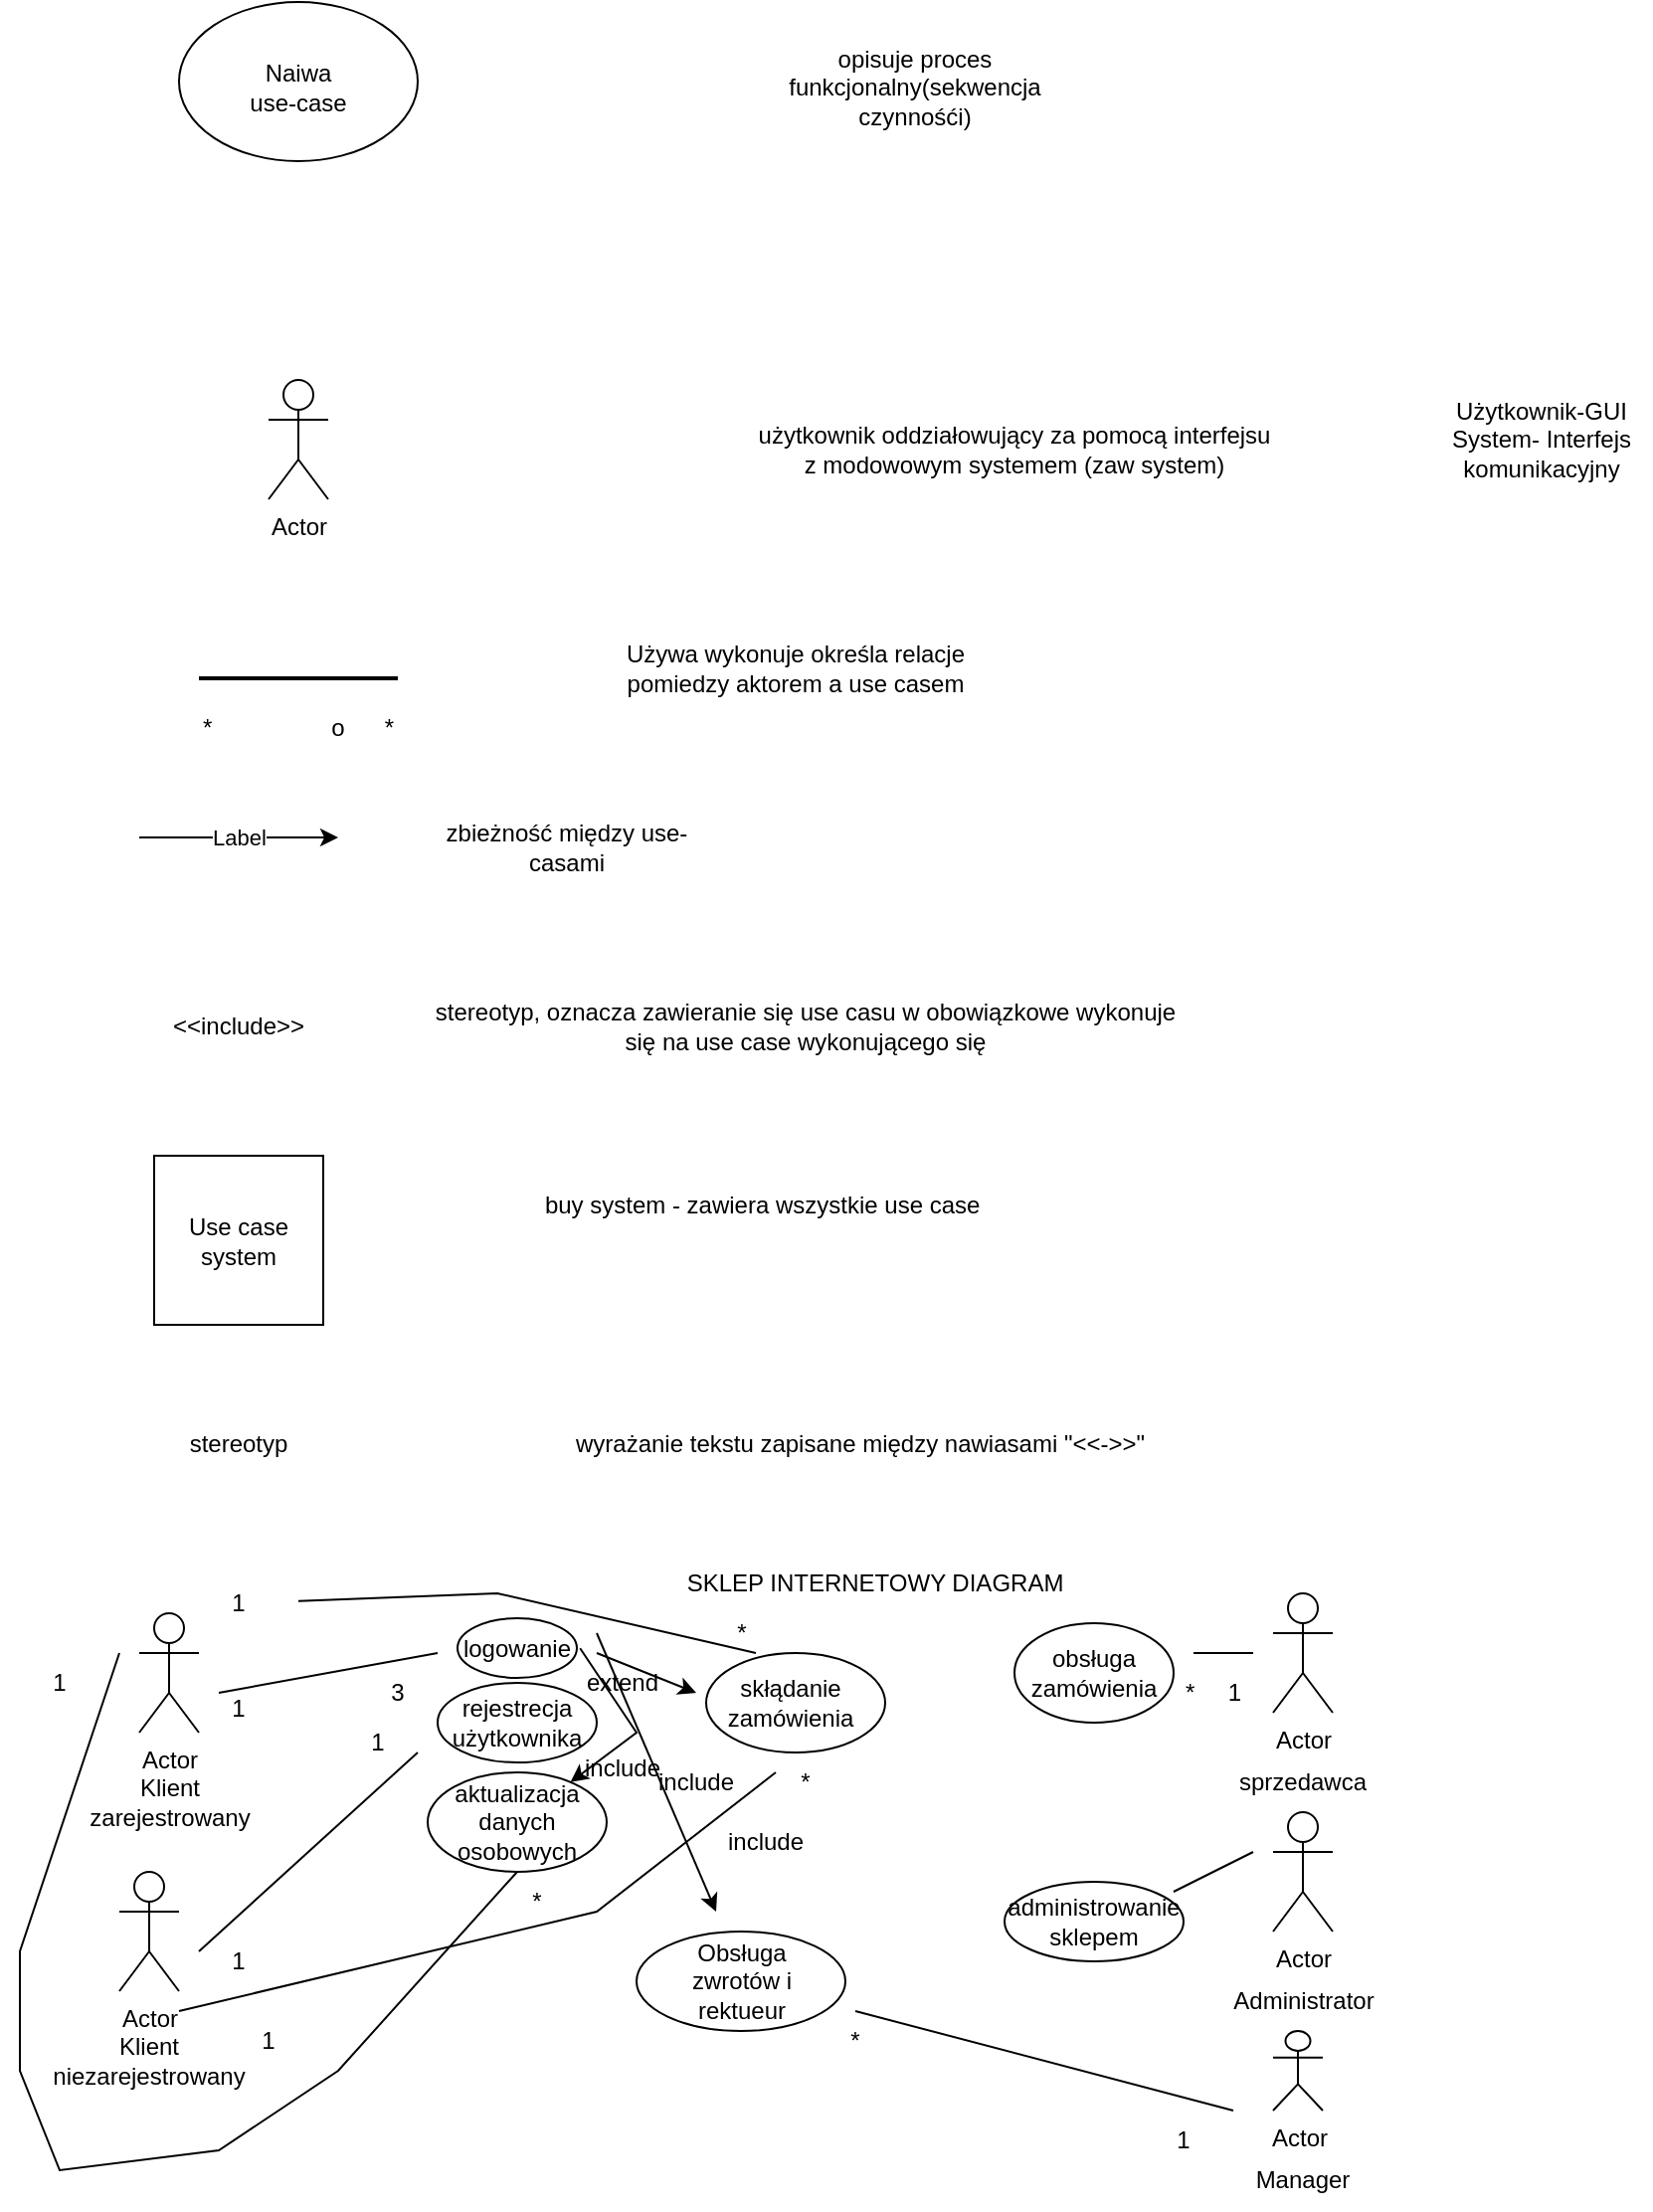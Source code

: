 <mxfile version="21.1.4" type="device">
  <diagram name="Strona-1" id="el2Ja97uhe5Jfx8_7PpY">
    <mxGraphModel dx="1010" dy="573" grid="1" gridSize="10" guides="1" tooltips="1" connect="1" arrows="1" fold="1" page="1" pageScale="1" pageWidth="827" pageHeight="1169" math="0" shadow="0">
      <root>
        <mxCell id="0" />
        <mxCell id="1" parent="0" />
        <mxCell id="UFB5PVYr48k-TYvRi-fI-1" value="" style="ellipse;whiteSpace=wrap;html=1;" vertex="1" parent="1">
          <mxGeometry x="90" y="40" width="120" height="80" as="geometry" />
        </mxCell>
        <mxCell id="UFB5PVYr48k-TYvRi-fI-3" value="opisuje proces funkcjonalny(sekwencja czynnośći)" style="text;html=1;strokeColor=none;fillColor=none;align=center;verticalAlign=middle;whiteSpace=wrap;rounded=0;" vertex="1" parent="1">
          <mxGeometry x="380" y="70" width="160" height="25" as="geometry" />
        </mxCell>
        <mxCell id="UFB5PVYr48k-TYvRi-fI-4" value="Naiwa use-case" style="text;html=1;strokeColor=none;fillColor=none;align=center;verticalAlign=middle;whiteSpace=wrap;rounded=0;" vertex="1" parent="1">
          <mxGeometry x="120" y="67.5" width="60" height="30" as="geometry" />
        </mxCell>
        <mxCell id="UFB5PVYr48k-TYvRi-fI-5" value="Actor" style="shape=umlActor;verticalLabelPosition=bottom;verticalAlign=top;html=1;outlineConnect=0;" vertex="1" parent="1">
          <mxGeometry x="135" y="230" width="30" height="60" as="geometry" />
        </mxCell>
        <mxCell id="UFB5PVYr48k-TYvRi-fI-6" value="użytkownik oddziałowujący za pomocą interfejsu z modowowym systemem (zaw system)" style="text;html=1;strokeColor=none;fillColor=none;align=center;verticalAlign=middle;whiteSpace=wrap;rounded=0;" vertex="1" parent="1">
          <mxGeometry x="380" y="250" width="260" height="30" as="geometry" />
        </mxCell>
        <mxCell id="UFB5PVYr48k-TYvRi-fI-7" value="Użytkownik-GUI&lt;br&gt;System- Interfejs komunikacyjny" style="text;html=1;strokeColor=none;fillColor=none;align=center;verticalAlign=middle;whiteSpace=wrap;rounded=0;" vertex="1" parent="1">
          <mxGeometry x="720" y="245" width="110" height="30" as="geometry" />
        </mxCell>
        <mxCell id="UFB5PVYr48k-TYvRi-fI-8" value="" style="shape=link;html=1;rounded=0;width=-1;" edge="1" parent="1">
          <mxGeometry width="100" relative="1" as="geometry">
            <mxPoint x="100" y="380" as="sourcePoint" />
            <mxPoint x="200" y="380" as="targetPoint" />
          </mxGeometry>
        </mxCell>
        <mxCell id="UFB5PVYr48k-TYvRi-fI-9" value="*&amp;nbsp; &amp;nbsp; &amp;nbsp; &amp;nbsp; &amp;nbsp; &amp;nbsp; &amp;nbsp; &amp;nbsp; &amp;nbsp; o&amp;nbsp; &amp;nbsp; &amp;nbsp; *" style="text;html=1;strokeColor=none;fillColor=none;align=center;verticalAlign=middle;whiteSpace=wrap;rounded=0;" vertex="1" parent="1">
          <mxGeometry x="100" y="390" width="100" height="30" as="geometry" />
        </mxCell>
        <mxCell id="UFB5PVYr48k-TYvRi-fI-10" value="Używa wykonuje określa relacje pomiedzy aktorem a use casem" style="text;html=1;strokeColor=none;fillColor=none;align=center;verticalAlign=middle;whiteSpace=wrap;rounded=0;" vertex="1" parent="1">
          <mxGeometry x="300" y="360" width="200" height="30" as="geometry" />
        </mxCell>
        <mxCell id="UFB5PVYr48k-TYvRi-fI-12" value="" style="endArrow=classic;html=1;rounded=0;" edge="1" parent="1">
          <mxGeometry relative="1" as="geometry">
            <mxPoint x="70" y="460" as="sourcePoint" />
            <mxPoint x="170" y="460" as="targetPoint" />
            <Array as="points">
              <mxPoint x="110" y="460" />
            </Array>
          </mxGeometry>
        </mxCell>
        <mxCell id="UFB5PVYr48k-TYvRi-fI-13" value="Label" style="edgeLabel;resizable=0;html=1;align=center;verticalAlign=middle;" connectable="0" vertex="1" parent="UFB5PVYr48k-TYvRi-fI-12">
          <mxGeometry relative="1" as="geometry" />
        </mxCell>
        <mxCell id="UFB5PVYr48k-TYvRi-fI-14" value="zbieżność między use-casami" style="text;html=1;strokeColor=none;fillColor=none;align=center;verticalAlign=middle;whiteSpace=wrap;rounded=0;" vertex="1" parent="1">
          <mxGeometry x="220" y="450" width="130" height="30" as="geometry" />
        </mxCell>
        <mxCell id="UFB5PVYr48k-TYvRi-fI-15" value="&amp;lt;&amp;lt;include&amp;gt;&amp;gt;" style="text;html=1;strokeColor=none;fillColor=none;align=center;verticalAlign=middle;whiteSpace=wrap;rounded=0;" vertex="1" parent="1">
          <mxGeometry x="90" y="540" width="60" height="30" as="geometry" />
        </mxCell>
        <mxCell id="UFB5PVYr48k-TYvRi-fI-16" value="stereotyp, oznacza zawieranie się use casu w obowiązkowe wykonuje się na use case wykonującego się" style="text;html=1;strokeColor=none;fillColor=none;align=center;verticalAlign=middle;whiteSpace=wrap;rounded=0;" vertex="1" parent="1">
          <mxGeometry x="210" y="540" width="390" height="30" as="geometry" />
        </mxCell>
        <mxCell id="UFB5PVYr48k-TYvRi-fI-17" value="" style="whiteSpace=wrap;html=1;aspect=fixed;" vertex="1" parent="1">
          <mxGeometry x="77.5" y="620" width="85" height="85" as="geometry" />
        </mxCell>
        <mxCell id="UFB5PVYr48k-TYvRi-fI-18" value="buy system - zawiera wszystkie use case&amp;nbsp;" style="text;html=1;strokeColor=none;fillColor=none;align=center;verticalAlign=middle;whiteSpace=wrap;rounded=0;" vertex="1" parent="1">
          <mxGeometry x="200" y="630" width="370" height="30" as="geometry" />
        </mxCell>
        <mxCell id="UFB5PVYr48k-TYvRi-fI-19" value="Use case system" style="text;html=1;strokeColor=none;fillColor=none;align=center;verticalAlign=middle;whiteSpace=wrap;rounded=0;" vertex="1" parent="1">
          <mxGeometry x="90" y="647.5" width="60" height="30" as="geometry" />
        </mxCell>
        <mxCell id="UFB5PVYr48k-TYvRi-fI-20" value="stereotyp" style="text;html=1;strokeColor=none;fillColor=none;align=center;verticalAlign=middle;whiteSpace=wrap;rounded=0;" vertex="1" parent="1">
          <mxGeometry x="90" y="750" width="60" height="30" as="geometry" />
        </mxCell>
        <mxCell id="UFB5PVYr48k-TYvRi-fI-21" value="wyrażanie tekstu zapisane między nawiasami &quot;&amp;lt;&amp;lt;-&amp;gt;&amp;gt;&quot;" style="text;html=1;strokeColor=none;fillColor=none;align=center;verticalAlign=middle;whiteSpace=wrap;rounded=0;" vertex="1" parent="1">
          <mxGeometry x="255" y="750" width="355" height="30" as="geometry" />
        </mxCell>
        <mxCell id="UFB5PVYr48k-TYvRi-fI-22" value="SKLEP INTERNETOWY DIAGRAM" style="text;html=1;strokeColor=none;fillColor=none;align=center;verticalAlign=middle;whiteSpace=wrap;rounded=0;" vertex="1" parent="1">
          <mxGeometry x="290" y="820" width="300" height="30" as="geometry" />
        </mxCell>
        <mxCell id="UFB5PVYr48k-TYvRi-fI-24" value="Actor" style="shape=umlActor;verticalLabelPosition=bottom;verticalAlign=top;html=1;outlineConnect=0;" vertex="1" parent="1">
          <mxGeometry x="70" y="850" width="30" height="60" as="geometry" />
        </mxCell>
        <mxCell id="UFB5PVYr48k-TYvRi-fI-25" value="Klient zarejestrowany" style="text;html=1;strokeColor=none;fillColor=none;align=center;verticalAlign=middle;whiteSpace=wrap;rounded=0;" vertex="1" parent="1">
          <mxGeometry x="37.5" y="930" width="95" height="30" as="geometry" />
        </mxCell>
        <mxCell id="UFB5PVYr48k-TYvRi-fI-26" value="Actor" style="shape=umlActor;verticalLabelPosition=bottom;verticalAlign=top;html=1;outlineConnect=0;" vertex="1" parent="1">
          <mxGeometry x="60" y="980" width="30" height="60" as="geometry" />
        </mxCell>
        <mxCell id="UFB5PVYr48k-TYvRi-fI-27" style="edgeStyle=orthogonalEdgeStyle;rounded=0;orthogonalLoop=1;jettySize=auto;html=1;exitX=0.5;exitY=1;exitDx=0;exitDy=0;" edge="1" parent="1" source="UFB5PVYr48k-TYvRi-fI-25" target="UFB5PVYr48k-TYvRi-fI-25">
          <mxGeometry relative="1" as="geometry" />
        </mxCell>
        <mxCell id="UFB5PVYr48k-TYvRi-fI-29" value="Klient niezarejestrowany" style="text;html=1;strokeColor=none;fillColor=none;align=center;verticalAlign=middle;whiteSpace=wrap;rounded=0;" vertex="1" parent="1">
          <mxGeometry x="30" y="1060" width="90" height="30" as="geometry" />
        </mxCell>
        <mxCell id="UFB5PVYr48k-TYvRi-fI-30" value="" style="ellipse;whiteSpace=wrap;html=1;" vertex="1" parent="1">
          <mxGeometry x="510" y="855" width="80" height="50" as="geometry" />
        </mxCell>
        <mxCell id="UFB5PVYr48k-TYvRi-fI-31" value="obsługa zamówienia" style="text;html=1;strokeColor=none;fillColor=none;align=center;verticalAlign=middle;whiteSpace=wrap;rounded=0;" vertex="1" parent="1">
          <mxGeometry x="520" y="865" width="60" height="30" as="geometry" />
        </mxCell>
        <mxCell id="UFB5PVYr48k-TYvRi-fI-32" value="Actor" style="shape=umlActor;verticalLabelPosition=bottom;verticalAlign=top;html=1;outlineConnect=0;" vertex="1" parent="1">
          <mxGeometry x="640" y="840" width="30" height="60" as="geometry" />
        </mxCell>
        <mxCell id="UFB5PVYr48k-TYvRi-fI-33" value="sprzedawca" style="text;html=1;strokeColor=none;fillColor=none;align=center;verticalAlign=middle;whiteSpace=wrap;rounded=0;" vertex="1" parent="1">
          <mxGeometry x="625" y="920" width="60" height="30" as="geometry" />
        </mxCell>
        <mxCell id="UFB5PVYr48k-TYvRi-fI-34" value="Actor" style="shape=umlActor;verticalLabelPosition=bottom;verticalAlign=top;html=1;outlineConnect=0;" vertex="1" parent="1">
          <mxGeometry x="640" y="950" width="30" height="60" as="geometry" />
        </mxCell>
        <mxCell id="UFB5PVYr48k-TYvRi-fI-35" value="Administrator" style="text;html=1;strokeColor=none;fillColor=none;align=center;verticalAlign=middle;whiteSpace=wrap;rounded=0;" vertex="1" parent="1">
          <mxGeometry x="612.5" y="1030" width="85" height="30" as="geometry" />
        </mxCell>
        <mxCell id="UFB5PVYr48k-TYvRi-fI-36" value="Actor" style="shape=umlActor;verticalLabelPosition=bottom;verticalAlign=top;html=1;outlineConnect=0;" vertex="1" parent="1">
          <mxGeometry x="640" y="1060" width="25" height="40" as="geometry" />
        </mxCell>
        <mxCell id="UFB5PVYr48k-TYvRi-fI-37" value="Manager" style="text;html=1;strokeColor=none;fillColor=none;align=center;verticalAlign=middle;whiteSpace=wrap;rounded=0;" vertex="1" parent="1">
          <mxGeometry x="625" y="1120" width="60" height="30" as="geometry" />
        </mxCell>
        <mxCell id="UFB5PVYr48k-TYvRi-fI-38" value="" style="ellipse;whiteSpace=wrap;html=1;" vertex="1" parent="1">
          <mxGeometry x="230" y="852.5" width="60" height="30" as="geometry" />
        </mxCell>
        <mxCell id="UFB5PVYr48k-TYvRi-fI-39" value="logowanie" style="text;html=1;strokeColor=none;fillColor=none;align=center;verticalAlign=middle;whiteSpace=wrap;rounded=0;" vertex="1" parent="1">
          <mxGeometry x="230" y="855" width="60" height="25" as="geometry" />
        </mxCell>
        <mxCell id="UFB5PVYr48k-TYvRi-fI-41" value="" style="ellipse;whiteSpace=wrap;html=1;" vertex="1" parent="1">
          <mxGeometry x="220" y="885" width="80" height="40" as="geometry" />
        </mxCell>
        <mxCell id="UFB5PVYr48k-TYvRi-fI-42" value="rejestrecja&lt;br&gt;użytkownika" style="text;html=1;strokeColor=none;fillColor=none;align=center;verticalAlign=middle;whiteSpace=wrap;rounded=0;" vertex="1" parent="1">
          <mxGeometry x="230" y="890" width="60" height="30" as="geometry" />
        </mxCell>
        <mxCell id="UFB5PVYr48k-TYvRi-fI-43" value="" style="ellipse;whiteSpace=wrap;html=1;" vertex="1" parent="1">
          <mxGeometry x="215" y="930" width="90" height="50" as="geometry" />
        </mxCell>
        <mxCell id="UFB5PVYr48k-TYvRi-fI-44" value="aktualizacja danych osobowych" style="text;html=1;strokeColor=none;fillColor=none;align=center;verticalAlign=middle;whiteSpace=wrap;rounded=0;" vertex="1" parent="1">
          <mxGeometry x="230" y="940" width="60" height="30" as="geometry" />
        </mxCell>
        <mxCell id="UFB5PVYr48k-TYvRi-fI-45" value="" style="ellipse;whiteSpace=wrap;html=1;" vertex="1" parent="1">
          <mxGeometry x="355" y="870" width="90" height="50" as="geometry" />
        </mxCell>
        <mxCell id="UFB5PVYr48k-TYvRi-fI-46" value="skłądanie zamówienia" style="text;html=1;strokeColor=none;fillColor=none;align=center;verticalAlign=middle;whiteSpace=wrap;rounded=0;" vertex="1" parent="1">
          <mxGeometry x="355" y="880" width="85" height="30" as="geometry" />
        </mxCell>
        <mxCell id="UFB5PVYr48k-TYvRi-fI-47" value="" style="ellipse;whiteSpace=wrap;html=1;" vertex="1" parent="1">
          <mxGeometry x="505" y="985" width="90" height="40" as="geometry" />
        </mxCell>
        <mxCell id="UFB5PVYr48k-TYvRi-fI-48" value="administrowanie&lt;br&gt;sklepem" style="text;html=1;strokeColor=none;fillColor=none;align=center;verticalAlign=middle;whiteSpace=wrap;rounded=0;" vertex="1" parent="1">
          <mxGeometry x="520" y="990" width="60" height="30" as="geometry" />
        </mxCell>
        <mxCell id="UFB5PVYr48k-TYvRi-fI-49" value="" style="ellipse;whiteSpace=wrap;html=1;" vertex="1" parent="1">
          <mxGeometry x="320" y="1010" width="105" height="50" as="geometry" />
        </mxCell>
        <mxCell id="UFB5PVYr48k-TYvRi-fI-50" value="Obsługa zwrotów i rektueur" style="text;html=1;strokeColor=none;fillColor=none;align=center;verticalAlign=middle;whiteSpace=wrap;rounded=0;" vertex="1" parent="1">
          <mxGeometry x="342.5" y="1020" width="60" height="30" as="geometry" />
        </mxCell>
        <mxCell id="UFB5PVYr48k-TYvRi-fI-51" value="" style="endArrow=none;html=1;rounded=0;exitX=0.944;exitY=0.125;exitDx=0;exitDy=0;exitPerimeter=0;" edge="1" parent="1" source="UFB5PVYr48k-TYvRi-fI-47">
          <mxGeometry width="50" height="50" relative="1" as="geometry">
            <mxPoint x="530" y="980" as="sourcePoint" />
            <mxPoint x="630" y="970" as="targetPoint" />
          </mxGeometry>
        </mxCell>
        <mxCell id="UFB5PVYr48k-TYvRi-fI-52" value="" style="endArrow=none;html=1;rounded=0;" edge="1" parent="1">
          <mxGeometry width="50" height="50" relative="1" as="geometry">
            <mxPoint x="100" y="1020" as="sourcePoint" />
            <mxPoint x="210" y="920" as="targetPoint" />
          </mxGeometry>
        </mxCell>
        <mxCell id="UFB5PVYr48k-TYvRi-fI-53" value="" style="endArrow=none;html=1;rounded=0;" edge="1" parent="1">
          <mxGeometry width="50" height="50" relative="1" as="geometry">
            <mxPoint x="110" y="890" as="sourcePoint" />
            <mxPoint x="220" y="870" as="targetPoint" />
          </mxGeometry>
        </mxCell>
        <mxCell id="UFB5PVYr48k-TYvRi-fI-54" value="" style="endArrow=none;html=1;rounded=0;" edge="1" parent="1">
          <mxGeometry width="50" height="50" relative="1" as="geometry">
            <mxPoint x="600" y="870" as="sourcePoint" />
            <mxPoint x="630" y="870" as="targetPoint" />
          </mxGeometry>
        </mxCell>
        <mxCell id="UFB5PVYr48k-TYvRi-fI-55" value="" style="endArrow=none;html=1;rounded=0;" edge="1" parent="1" source="UFB5PVYr48k-TYvRi-fI-65">
          <mxGeometry width="50" height="50" relative="1" as="geometry">
            <mxPoint x="120" y="860" as="sourcePoint" />
            <mxPoint x="380" y="870" as="targetPoint" />
            <Array as="points">
              <mxPoint x="250" y="840" />
            </Array>
          </mxGeometry>
        </mxCell>
        <mxCell id="UFB5PVYr48k-TYvRi-fI-56" value="" style="endArrow=none;html=1;rounded=0;exitX=0.5;exitY=1;exitDx=0;exitDy=0;" edge="1" parent="1" source="UFB5PVYr48k-TYvRi-fI-43">
          <mxGeometry width="50" height="50" relative="1" as="geometry">
            <mxPoint x="390" y="1010" as="sourcePoint" />
            <mxPoint x="60" y="870" as="targetPoint" />
            <Array as="points">
              <mxPoint x="170" y="1080" />
              <mxPoint x="110" y="1120" />
              <mxPoint x="30" y="1130" />
              <mxPoint x="10" y="1080" />
              <mxPoint x="10" y="1020" />
            </Array>
          </mxGeometry>
        </mxCell>
        <mxCell id="UFB5PVYr48k-TYvRi-fI-57" value="" style="endArrow=none;html=1;rounded=0;" edge="1" parent="1">
          <mxGeometry width="50" height="50" relative="1" as="geometry">
            <mxPoint x="430" y="1050" as="sourcePoint" />
            <mxPoint x="620" y="1100" as="targetPoint" />
          </mxGeometry>
        </mxCell>
        <mxCell id="UFB5PVYr48k-TYvRi-fI-58" value="*&amp;nbsp; &amp;nbsp; &amp;nbsp;1" style="text;html=1;strokeColor=none;fillColor=none;align=center;verticalAlign=middle;whiteSpace=wrap;rounded=0;" vertex="1" parent="1">
          <mxGeometry x="580" y="875" width="60" height="30" as="geometry" />
        </mxCell>
        <mxCell id="UFB5PVYr48k-TYvRi-fI-59" value="1" style="text;html=1;strokeColor=none;fillColor=none;align=center;verticalAlign=middle;whiteSpace=wrap;rounded=0;" vertex="1" parent="1">
          <mxGeometry y="870" width="60" height="30" as="geometry" />
        </mxCell>
        <mxCell id="UFB5PVYr48k-TYvRi-fI-60" value="*" style="text;html=1;strokeColor=none;fillColor=none;align=center;verticalAlign=middle;whiteSpace=wrap;rounded=0;" vertex="1" parent="1">
          <mxGeometry x="240" y="980" width="60" height="30" as="geometry" />
        </mxCell>
        <mxCell id="UFB5PVYr48k-TYvRi-fI-61" value="1" style="text;html=1;strokeColor=none;fillColor=none;align=center;verticalAlign=middle;whiteSpace=wrap;rounded=0;" vertex="1" parent="1">
          <mxGeometry x="90" y="1010" width="60" height="30" as="geometry" />
        </mxCell>
        <mxCell id="UFB5PVYr48k-TYvRi-fI-62" value="1" style="text;html=1;strokeColor=none;fillColor=none;align=center;verticalAlign=middle;whiteSpace=wrap;rounded=0;" vertex="1" parent="1">
          <mxGeometry x="160" y="900" width="60" height="30" as="geometry" />
        </mxCell>
        <mxCell id="UFB5PVYr48k-TYvRi-fI-63" value="1" style="text;html=1;strokeColor=none;fillColor=none;align=center;verticalAlign=middle;whiteSpace=wrap;rounded=0;" vertex="1" parent="1">
          <mxGeometry x="90" y="882.5" width="60" height="30" as="geometry" />
        </mxCell>
        <mxCell id="UFB5PVYr48k-TYvRi-fI-64" value="3" style="text;html=1;strokeColor=none;fillColor=none;align=center;verticalAlign=middle;whiteSpace=wrap;rounded=0;" vertex="1" parent="1">
          <mxGeometry x="170" y="875" width="60" height="30" as="geometry" />
        </mxCell>
        <mxCell id="UFB5PVYr48k-TYvRi-fI-66" value="" style="endArrow=none;html=1;rounded=0;" edge="1" parent="1" target="UFB5PVYr48k-TYvRi-fI-65">
          <mxGeometry width="50" height="50" relative="1" as="geometry">
            <mxPoint x="120" y="860" as="sourcePoint" />
            <mxPoint x="380" y="870" as="targetPoint" />
            <Array as="points" />
          </mxGeometry>
        </mxCell>
        <mxCell id="UFB5PVYr48k-TYvRi-fI-65" value="1" style="text;html=1;strokeColor=none;fillColor=none;align=center;verticalAlign=middle;whiteSpace=wrap;rounded=0;" vertex="1" parent="1">
          <mxGeometry x="90" y="830" width="60" height="30" as="geometry" />
        </mxCell>
        <mxCell id="UFB5PVYr48k-TYvRi-fI-67" value="*" style="text;html=1;strokeColor=none;fillColor=none;align=center;verticalAlign=middle;whiteSpace=wrap;rounded=0;" vertex="1" parent="1">
          <mxGeometry x="342.5" y="845" width="60" height="30" as="geometry" />
        </mxCell>
        <mxCell id="UFB5PVYr48k-TYvRi-fI-68" value="" style="endArrow=none;html=1;rounded=0;" edge="1" parent="1">
          <mxGeometry width="50" height="50" relative="1" as="geometry">
            <mxPoint x="90" y="1050" as="sourcePoint" />
            <mxPoint x="390" y="930" as="targetPoint" />
            <Array as="points">
              <mxPoint x="300" y="1000" />
            </Array>
          </mxGeometry>
        </mxCell>
        <mxCell id="UFB5PVYr48k-TYvRi-fI-69" value="1" style="text;html=1;strokeColor=none;fillColor=none;align=center;verticalAlign=middle;whiteSpace=wrap;rounded=0;" vertex="1" parent="1">
          <mxGeometry x="105" y="1050" width="60" height="30" as="geometry" />
        </mxCell>
        <mxCell id="UFB5PVYr48k-TYvRi-fI-70" value="*" style="text;html=1;strokeColor=none;fillColor=none;align=center;verticalAlign=middle;whiteSpace=wrap;rounded=0;" vertex="1" parent="1">
          <mxGeometry x="375" y="920" width="60" height="30" as="geometry" />
        </mxCell>
        <mxCell id="UFB5PVYr48k-TYvRi-fI-71" value="*" style="text;html=1;strokeColor=none;fillColor=none;align=center;verticalAlign=middle;whiteSpace=wrap;rounded=0;" vertex="1" parent="1">
          <mxGeometry x="400" y="1050" width="60" height="30" as="geometry" />
        </mxCell>
        <mxCell id="UFB5PVYr48k-TYvRi-fI-72" value="1" style="text;html=1;strokeColor=none;fillColor=none;align=center;verticalAlign=middle;whiteSpace=wrap;rounded=0;" vertex="1" parent="1">
          <mxGeometry x="565" y="1100" width="60" height="30" as="geometry" />
        </mxCell>
        <mxCell id="UFB5PVYr48k-TYvRi-fI-73" value="" style="endArrow=classic;html=1;rounded=0;" edge="1" parent="1">
          <mxGeometry width="50" height="50" relative="1" as="geometry">
            <mxPoint x="300" y="870" as="sourcePoint" />
            <mxPoint x="350" y="890" as="targetPoint" />
          </mxGeometry>
        </mxCell>
        <mxCell id="UFB5PVYr48k-TYvRi-fI-74" value="extend" style="text;html=1;strokeColor=none;fillColor=none;align=center;verticalAlign=middle;whiteSpace=wrap;rounded=0;" vertex="1" parent="1">
          <mxGeometry x="282.5" y="870" width="60" height="30" as="geometry" />
        </mxCell>
        <mxCell id="UFB5PVYr48k-TYvRi-fI-75" value="include" style="text;html=1;strokeColor=none;fillColor=none;align=center;verticalAlign=middle;whiteSpace=wrap;rounded=0;" vertex="1" parent="1">
          <mxGeometry x="355" y="950" width="60" height="30" as="geometry" />
        </mxCell>
        <mxCell id="UFB5PVYr48k-TYvRi-fI-76" value="" style="endArrow=classic;html=1;rounded=0;" edge="1" parent="1">
          <mxGeometry width="50" height="50" relative="1" as="geometry">
            <mxPoint x="300" y="860" as="sourcePoint" />
            <mxPoint x="360" y="1000" as="targetPoint" />
          </mxGeometry>
        </mxCell>
        <mxCell id="UFB5PVYr48k-TYvRi-fI-77" value="" style="endArrow=classic;html=1;rounded=0;exitX=0.152;exitY=-0.08;exitDx=0;exitDy=0;exitPerimeter=0;" edge="1" parent="1" source="UFB5PVYr48k-TYvRi-fI-74" target="UFB5PVYr48k-TYvRi-fI-43">
          <mxGeometry width="50" height="50" relative="1" as="geometry">
            <mxPoint x="390" y="1010" as="sourcePoint" />
            <mxPoint x="310" y="950" as="targetPoint" />
            <Array as="points">
              <mxPoint x="320" y="910" />
            </Array>
          </mxGeometry>
        </mxCell>
        <mxCell id="UFB5PVYr48k-TYvRi-fI-78" value="include" style="text;html=1;strokeColor=none;fillColor=none;align=center;verticalAlign=middle;whiteSpace=wrap;rounded=0;" vertex="1" parent="1">
          <mxGeometry x="320" y="920" width="60" height="30" as="geometry" />
        </mxCell>
        <mxCell id="UFB5PVYr48k-TYvRi-fI-79" value="include" style="text;html=1;strokeColor=none;fillColor=none;align=center;verticalAlign=middle;whiteSpace=wrap;rounded=0;" vertex="1" parent="1">
          <mxGeometry x="282.5" y="912.5" width="60" height="30" as="geometry" />
        </mxCell>
      </root>
    </mxGraphModel>
  </diagram>
</mxfile>
